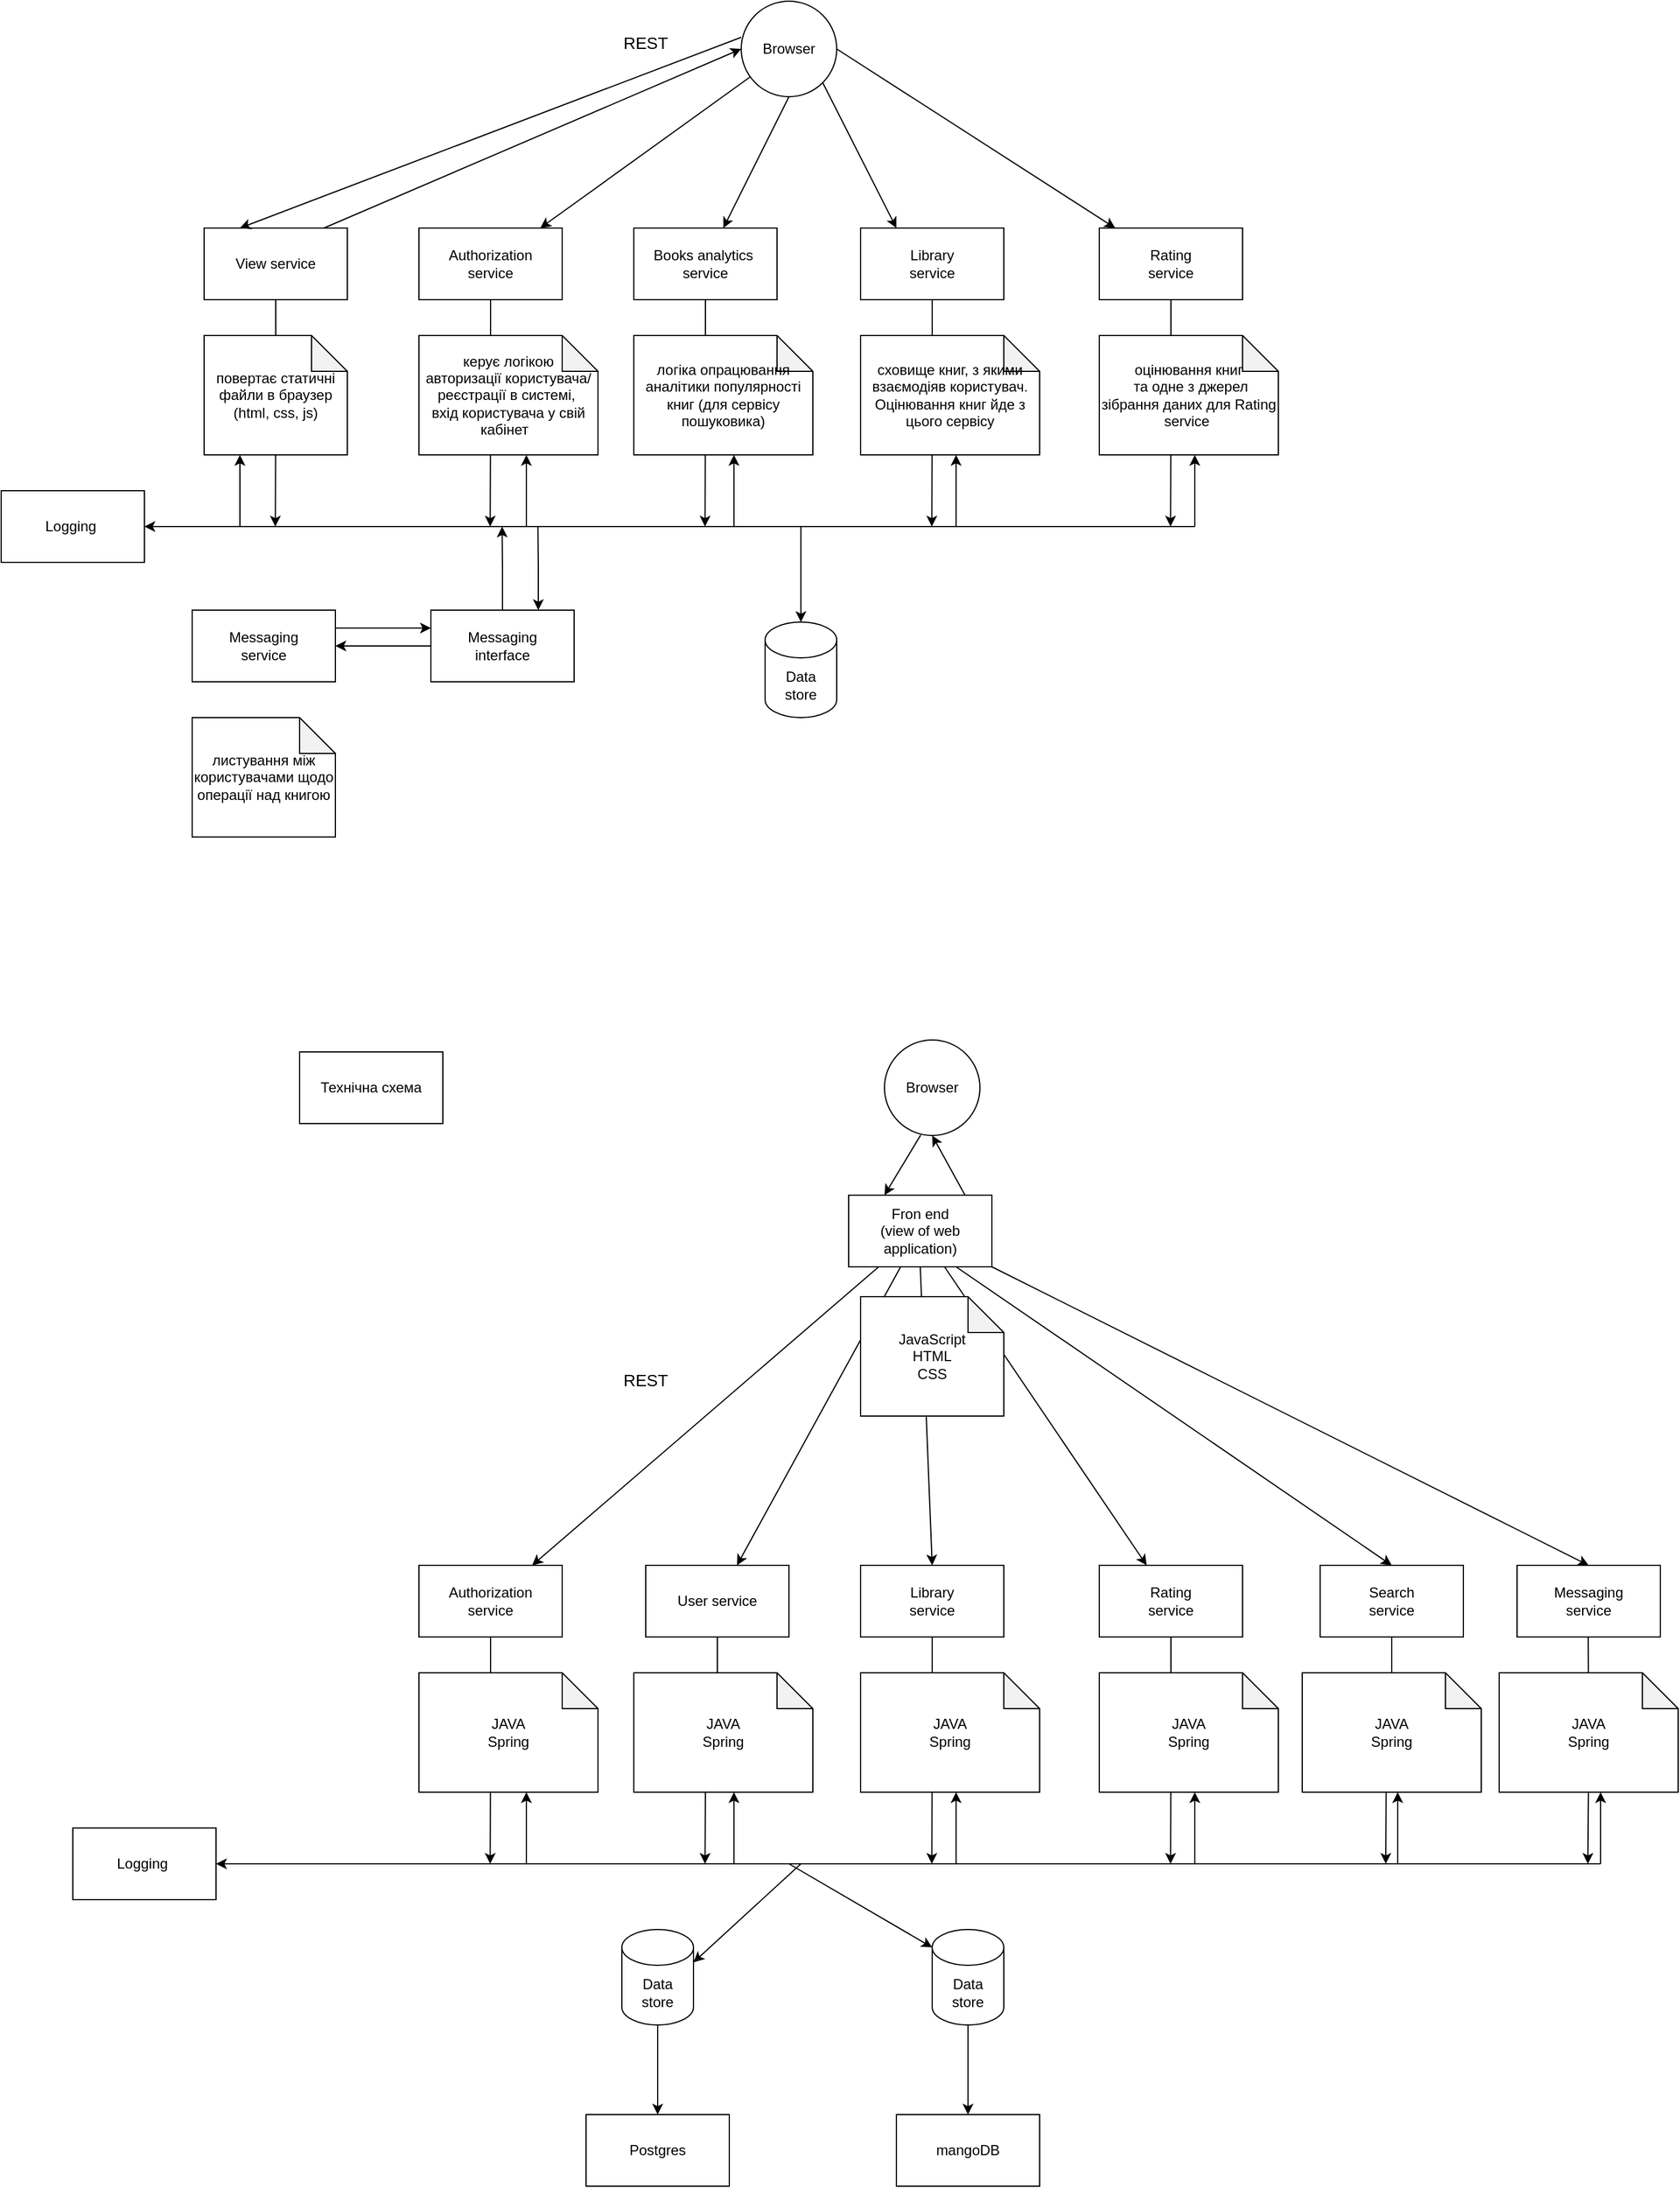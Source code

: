 <mxfile version="22.1.16" type="github">
  <diagram name="Page-1" id="GJx7aqCc3YLOl576Z9mc">
    <mxGraphModel dx="1449" dy="2051" grid="1" gridSize="10" guides="1" tooltips="1" connect="1" arrows="1" fold="1" page="1" pageScale="1" pageWidth="850" pageHeight="1100" math="0" shadow="0">
      <root>
        <mxCell id="0" />
        <mxCell id="1" parent="0" />
        <mxCell id="oXNcu96SMt2CY3mdLOwg-28" style="rounded=0;orthogonalLoop=1;jettySize=auto;html=1;entryX=0;entryY=0.5;entryDx=0;entryDy=0;exitX=0.817;exitY=0.017;exitDx=0;exitDy=0;exitPerimeter=0;" parent="1" source="oXNcu96SMt2CY3mdLOwg-1" target="oXNcu96SMt2CY3mdLOwg-18" edge="1">
          <mxGeometry relative="1" as="geometry" />
        </mxCell>
        <mxCell id="oXNcu96SMt2CY3mdLOwg-31" style="edgeStyle=orthogonalEdgeStyle;rounded=0;orthogonalLoop=1;jettySize=auto;html=1;exitX=0.5;exitY=1;exitDx=0;exitDy=0;" parent="1" source="oXNcu96SMt2CY3mdLOwg-1" edge="1">
          <mxGeometry relative="1" as="geometry">
            <mxPoint x="239.667" y="370" as="targetPoint" />
          </mxGeometry>
        </mxCell>
        <mxCell id="oXNcu96SMt2CY3mdLOwg-1" value="View service" style="rounded=0;whiteSpace=wrap;html=1;" parent="1" vertex="1">
          <mxGeometry x="180" y="120" width="120" height="60" as="geometry" />
        </mxCell>
        <mxCell id="oXNcu96SMt2CY3mdLOwg-3" value="повертає статичні файли в браузер (html, css, js)" style="shape=note;whiteSpace=wrap;html=1;backgroundOutline=1;darkOpacity=0.05;" parent="1" vertex="1">
          <mxGeometry x="180" y="210" width="120" height="100" as="geometry" />
        </mxCell>
        <mxCell id="oXNcu96SMt2CY3mdLOwg-32" style="edgeStyle=orthogonalEdgeStyle;rounded=0;orthogonalLoop=1;jettySize=auto;html=1;exitX=0.5;exitY=1;exitDx=0;exitDy=0;" parent="1" source="oXNcu96SMt2CY3mdLOwg-4" edge="1">
          <mxGeometry relative="1" as="geometry">
            <mxPoint x="419.667" y="370" as="targetPoint" />
          </mxGeometry>
        </mxCell>
        <mxCell id="oXNcu96SMt2CY3mdLOwg-4" value="Authorization &lt;br&gt;service" style="rounded=0;whiteSpace=wrap;html=1;" parent="1" vertex="1">
          <mxGeometry x="360" y="120" width="120" height="60" as="geometry" />
        </mxCell>
        <mxCell id="oXNcu96SMt2CY3mdLOwg-5" value="керує логікою &lt;br&gt;авторизації користувача/реєстрації в системі,&amp;nbsp;&lt;br&gt;вхід користувача у свій кабінет&amp;nbsp;&amp;nbsp;" style="shape=note;whiteSpace=wrap;html=1;backgroundOutline=1;darkOpacity=0.05;" parent="1" vertex="1">
          <mxGeometry x="360" y="210" width="150" height="100" as="geometry" />
        </mxCell>
        <mxCell id="oXNcu96SMt2CY3mdLOwg-33" style="edgeStyle=orthogonalEdgeStyle;rounded=0;orthogonalLoop=1;jettySize=auto;html=1;exitX=0.5;exitY=1;exitDx=0;exitDy=0;" parent="1" source="oXNcu96SMt2CY3mdLOwg-6" edge="1">
          <mxGeometry relative="1" as="geometry">
            <mxPoint x="599.667" y="370" as="targetPoint" />
          </mxGeometry>
        </mxCell>
        <mxCell id="oXNcu96SMt2CY3mdLOwg-6" value="Books analytics&amp;nbsp;&lt;br&gt;service" style="rounded=0;whiteSpace=wrap;html=1;" parent="1" vertex="1">
          <mxGeometry x="540" y="120" width="120" height="60" as="geometry" />
        </mxCell>
        <mxCell id="oXNcu96SMt2CY3mdLOwg-7" value="логіка опрацювання аналітики популярності книг (для сервісу пошуковика)" style="shape=note;whiteSpace=wrap;html=1;backgroundOutline=1;darkOpacity=0.05;" parent="1" vertex="1">
          <mxGeometry x="540" y="210" width="150" height="100" as="geometry" />
        </mxCell>
        <mxCell id="oXNcu96SMt2CY3mdLOwg-34" style="edgeStyle=orthogonalEdgeStyle;rounded=0;orthogonalLoop=1;jettySize=auto;html=1;exitX=0.5;exitY=1;exitDx=0;exitDy=0;" parent="1" source="oXNcu96SMt2CY3mdLOwg-8" edge="1">
          <mxGeometry relative="1" as="geometry">
            <mxPoint x="789.667" y="370" as="targetPoint" />
          </mxGeometry>
        </mxCell>
        <mxCell id="oXNcu96SMt2CY3mdLOwg-8" value="Library &lt;br&gt;service" style="rounded=0;whiteSpace=wrap;html=1;" parent="1" vertex="1">
          <mxGeometry x="730" y="120" width="120" height="60" as="geometry" />
        </mxCell>
        <mxCell id="oXNcu96SMt2CY3mdLOwg-9" value="сховище книг, з якими взаємодіяв користувач. Оцінювання книг йде з цього сервісу" style="shape=note;whiteSpace=wrap;html=1;backgroundOutline=1;darkOpacity=0.05;" parent="1" vertex="1">
          <mxGeometry x="730" y="210" width="150" height="100" as="geometry" />
        </mxCell>
        <mxCell id="oXNcu96SMt2CY3mdLOwg-35" style="edgeStyle=orthogonalEdgeStyle;rounded=0;orthogonalLoop=1;jettySize=auto;html=1;exitX=0.5;exitY=1;exitDx=0;exitDy=0;" parent="1" source="oXNcu96SMt2CY3mdLOwg-10" edge="1">
          <mxGeometry relative="1" as="geometry">
            <mxPoint x="989.667" y="370" as="targetPoint" />
          </mxGeometry>
        </mxCell>
        <mxCell id="oXNcu96SMt2CY3mdLOwg-10" value="Rating&lt;br&gt;service" style="rounded=0;whiteSpace=wrap;html=1;" parent="1" vertex="1">
          <mxGeometry x="930" y="120" width="120" height="60" as="geometry" />
        </mxCell>
        <mxCell id="oXNcu96SMt2CY3mdLOwg-11" value="оцінювання книг&lt;br&gt;&amp;nbsp;та одне з джерел зібрання даних для Rating service&amp;nbsp;" style="shape=note;whiteSpace=wrap;html=1;backgroundOutline=1;darkOpacity=0.05;" parent="1" vertex="1">
          <mxGeometry x="930" y="210" width="150" height="100" as="geometry" />
        </mxCell>
        <mxCell id="oXNcu96SMt2CY3mdLOwg-37" style="edgeStyle=orthogonalEdgeStyle;rounded=0;orthogonalLoop=1;jettySize=auto;html=1;exitX=1;exitY=0.25;exitDx=0;exitDy=0;entryX=0;entryY=0.25;entryDx=0;entryDy=0;" parent="1" source="oXNcu96SMt2CY3mdLOwg-12" target="oXNcu96SMt2CY3mdLOwg-26" edge="1">
          <mxGeometry relative="1" as="geometry" />
        </mxCell>
        <mxCell id="oXNcu96SMt2CY3mdLOwg-12" value="Messaging &lt;br&gt;service" style="rounded=0;whiteSpace=wrap;html=1;" parent="1" vertex="1">
          <mxGeometry x="170" y="440" width="120" height="60" as="geometry" />
        </mxCell>
        <mxCell id="oXNcu96SMt2CY3mdLOwg-13" value="листування між користувачами щодо операції над книгою" style="shape=note;whiteSpace=wrap;html=1;backgroundOutline=1;darkOpacity=0.05;" parent="1" vertex="1">
          <mxGeometry x="170" y="530" width="120" height="100" as="geometry" />
        </mxCell>
        <mxCell id="oXNcu96SMt2CY3mdLOwg-15" value="Data &lt;br&gt;store" style="shape=cylinder3;whiteSpace=wrap;html=1;boundedLbl=1;backgroundOutline=1;size=15;" parent="1" vertex="1">
          <mxGeometry x="650" y="450" width="60" height="80" as="geometry" />
        </mxCell>
        <mxCell id="oXNcu96SMt2CY3mdLOwg-16" value="Logging&amp;nbsp;" style="rounded=0;whiteSpace=wrap;html=1;" parent="1" vertex="1">
          <mxGeometry x="10" y="340" width="120" height="60" as="geometry" />
        </mxCell>
        <mxCell id="oXNcu96SMt2CY3mdLOwg-20" style="rounded=0;orthogonalLoop=1;jettySize=auto;html=1;entryX=0.25;entryY=0;entryDx=0;entryDy=0;exitX=0;exitY=0.378;exitDx=0;exitDy=0;exitPerimeter=0;" parent="1" source="oXNcu96SMt2CY3mdLOwg-18" target="oXNcu96SMt2CY3mdLOwg-1" edge="1">
          <mxGeometry relative="1" as="geometry" />
        </mxCell>
        <mxCell id="oXNcu96SMt2CY3mdLOwg-21" style="rounded=0;orthogonalLoop=1;jettySize=auto;html=1;" parent="1" source="oXNcu96SMt2CY3mdLOwg-18" target="oXNcu96SMt2CY3mdLOwg-4" edge="1">
          <mxGeometry relative="1" as="geometry" />
        </mxCell>
        <mxCell id="oXNcu96SMt2CY3mdLOwg-22" style="rounded=0;orthogonalLoop=1;jettySize=auto;html=1;exitX=0.5;exitY=1;exitDx=0;exitDy=0;" parent="1" source="oXNcu96SMt2CY3mdLOwg-18" target="oXNcu96SMt2CY3mdLOwg-6" edge="1">
          <mxGeometry relative="1" as="geometry" />
        </mxCell>
        <mxCell id="oXNcu96SMt2CY3mdLOwg-23" style="rounded=0;orthogonalLoop=1;jettySize=auto;html=1;exitX=1;exitY=1;exitDx=0;exitDy=0;entryX=0.25;entryY=0;entryDx=0;entryDy=0;" parent="1" source="oXNcu96SMt2CY3mdLOwg-18" target="oXNcu96SMt2CY3mdLOwg-8" edge="1">
          <mxGeometry relative="1" as="geometry" />
        </mxCell>
        <mxCell id="oXNcu96SMt2CY3mdLOwg-24" style="rounded=0;orthogonalLoop=1;jettySize=auto;html=1;exitX=1;exitY=0.5;exitDx=0;exitDy=0;" parent="1" source="oXNcu96SMt2CY3mdLOwg-18" target="oXNcu96SMt2CY3mdLOwg-10" edge="1">
          <mxGeometry relative="1" as="geometry" />
        </mxCell>
        <mxCell id="oXNcu96SMt2CY3mdLOwg-18" value="Browser" style="ellipse;whiteSpace=wrap;html=1;aspect=fixed;" parent="1" vertex="1">
          <mxGeometry x="630" y="-70" width="80" height="80" as="geometry" />
        </mxCell>
        <mxCell id="oXNcu96SMt2CY3mdLOwg-27" style="edgeStyle=orthogonalEdgeStyle;rounded=0;orthogonalLoop=1;jettySize=auto;html=1;" parent="1" source="oXNcu96SMt2CY3mdLOwg-26" target="oXNcu96SMt2CY3mdLOwg-12" edge="1">
          <mxGeometry relative="1" as="geometry" />
        </mxCell>
        <mxCell id="oXNcu96SMt2CY3mdLOwg-36" style="edgeStyle=orthogonalEdgeStyle;rounded=0;orthogonalLoop=1;jettySize=auto;html=1;exitX=0.5;exitY=0;exitDx=0;exitDy=0;" parent="1" source="oXNcu96SMt2CY3mdLOwg-26" edge="1">
          <mxGeometry relative="1" as="geometry">
            <mxPoint x="429.667" y="370" as="targetPoint" />
          </mxGeometry>
        </mxCell>
        <mxCell id="oXNcu96SMt2CY3mdLOwg-38" style="edgeStyle=orthogonalEdgeStyle;rounded=0;orthogonalLoop=1;jettySize=auto;html=1;exitX=0.75;exitY=0;exitDx=0;exitDy=0;startArrow=classic;startFill=1;endArrow=none;endFill=0;" parent="1" source="oXNcu96SMt2CY3mdLOwg-26" edge="1">
          <mxGeometry relative="1" as="geometry">
            <mxPoint x="459.667" y="370" as="targetPoint" />
          </mxGeometry>
        </mxCell>
        <mxCell id="oXNcu96SMt2CY3mdLOwg-26" value="Messaging &lt;br&gt;interface" style="rounded=0;whiteSpace=wrap;html=1;" parent="1" vertex="1">
          <mxGeometry x="370" y="440" width="120" height="60" as="geometry" />
        </mxCell>
        <mxCell id="oXNcu96SMt2CY3mdLOwg-29" value="&lt;font style=&quot;font-size: 14px;&quot;&gt;REST&lt;/font&gt;" style="text;html=1;strokeColor=none;fillColor=none;align=center;verticalAlign=middle;whiteSpace=wrap;rounded=0;" parent="1" vertex="1">
          <mxGeometry x="520" y="-50" width="60" height="30" as="geometry" />
        </mxCell>
        <mxCell id="oXNcu96SMt2CY3mdLOwg-30" value="" style="endArrow=none;html=1;rounded=0;" parent="1" edge="1">
          <mxGeometry width="50" height="50" relative="1" as="geometry">
            <mxPoint x="210" y="370" as="sourcePoint" />
            <mxPoint x="1010" y="370" as="targetPoint" />
          </mxGeometry>
        </mxCell>
        <mxCell id="oXNcu96SMt2CY3mdLOwg-39" value="" style="endArrow=classic;html=1;rounded=0;" parent="1" edge="1">
          <mxGeometry width="50" height="50" relative="1" as="geometry">
            <mxPoint x="210" y="370" as="sourcePoint" />
            <mxPoint x="210" y="310" as="targetPoint" />
          </mxGeometry>
        </mxCell>
        <mxCell id="oXNcu96SMt2CY3mdLOwg-40" value="" style="endArrow=classic;html=1;rounded=0;" parent="1" edge="1">
          <mxGeometry width="50" height="50" relative="1" as="geometry">
            <mxPoint x="450" y="370" as="sourcePoint" />
            <mxPoint x="450" y="310" as="targetPoint" />
          </mxGeometry>
        </mxCell>
        <mxCell id="oXNcu96SMt2CY3mdLOwg-41" value="" style="endArrow=classic;html=1;rounded=0;" parent="1" edge="1">
          <mxGeometry width="50" height="50" relative="1" as="geometry">
            <mxPoint x="623.89" y="370" as="sourcePoint" />
            <mxPoint x="623.89" y="310" as="targetPoint" />
          </mxGeometry>
        </mxCell>
        <mxCell id="oXNcu96SMt2CY3mdLOwg-42" value="" style="endArrow=classic;html=1;rounded=0;" parent="1" edge="1">
          <mxGeometry width="50" height="50" relative="1" as="geometry">
            <mxPoint x="810" y="370" as="sourcePoint" />
            <mxPoint x="810" y="310" as="targetPoint" />
          </mxGeometry>
        </mxCell>
        <mxCell id="oXNcu96SMt2CY3mdLOwg-43" value="" style="endArrow=classic;html=1;rounded=0;" parent="1" edge="1">
          <mxGeometry width="50" height="50" relative="1" as="geometry">
            <mxPoint x="1010" y="370" as="sourcePoint" />
            <mxPoint x="1010" y="310" as="targetPoint" />
          </mxGeometry>
        </mxCell>
        <mxCell id="oXNcu96SMt2CY3mdLOwg-45" value="" style="endArrow=classic;html=1;rounded=0;" parent="1" edge="1">
          <mxGeometry width="50" height="50" relative="1" as="geometry">
            <mxPoint x="210" y="370" as="sourcePoint" />
            <mxPoint x="130" y="370" as="targetPoint" />
          </mxGeometry>
        </mxCell>
        <mxCell id="oXNcu96SMt2CY3mdLOwg-46" value="" style="endArrow=classic;html=1;rounded=0;" parent="1" edge="1">
          <mxGeometry width="50" height="50" relative="1" as="geometry">
            <mxPoint x="680" y="370" as="sourcePoint" />
            <mxPoint x="680" y="450" as="targetPoint" />
          </mxGeometry>
        </mxCell>
        <mxCell id="54RWi3GxyA712Erpz5ya-1" style="rounded=0;orthogonalLoop=1;jettySize=auto;html=1;entryX=0.5;entryY=1;entryDx=0;entryDy=0;exitX=0.817;exitY=0.017;exitDx=0;exitDy=0;exitPerimeter=0;" edge="1" parent="1" source="54RWi3GxyA712Erpz5ya-3" target="54RWi3GxyA712Erpz5ya-27">
          <mxGeometry relative="1" as="geometry" />
        </mxCell>
        <mxCell id="54RWi3GxyA712Erpz5ya-3" value="Fron end&lt;br&gt;(view of web application)" style="rounded=0;whiteSpace=wrap;html=1;" vertex="1" parent="1">
          <mxGeometry x="720" y="930" width="120" height="60" as="geometry" />
        </mxCell>
        <mxCell id="54RWi3GxyA712Erpz5ya-5" style="edgeStyle=orthogonalEdgeStyle;rounded=0;orthogonalLoop=1;jettySize=auto;html=1;exitX=0.5;exitY=1;exitDx=0;exitDy=0;" edge="1" parent="1" source="54RWi3GxyA712Erpz5ya-6">
          <mxGeometry relative="1" as="geometry">
            <mxPoint x="419.667" y="1490" as="targetPoint" />
          </mxGeometry>
        </mxCell>
        <mxCell id="54RWi3GxyA712Erpz5ya-6" value="Authorization &lt;br&gt;service" style="rounded=0;whiteSpace=wrap;html=1;" vertex="1" parent="1">
          <mxGeometry x="360" y="1240" width="120" height="60" as="geometry" />
        </mxCell>
        <mxCell id="54RWi3GxyA712Erpz5ya-7" value="JAVA&lt;br&gt;Spring" style="shape=note;whiteSpace=wrap;html=1;backgroundOutline=1;darkOpacity=0.05;" vertex="1" parent="1">
          <mxGeometry x="360" y="1330" width="150" height="100" as="geometry" />
        </mxCell>
        <mxCell id="54RWi3GxyA712Erpz5ya-8" style="edgeStyle=orthogonalEdgeStyle;rounded=0;orthogonalLoop=1;jettySize=auto;html=1;exitX=0.5;exitY=1;exitDx=0;exitDy=0;" edge="1" parent="1" source="54RWi3GxyA712Erpz5ya-9">
          <mxGeometry relative="1" as="geometry">
            <mxPoint x="599.667" y="1490" as="targetPoint" />
          </mxGeometry>
        </mxCell>
        <mxCell id="54RWi3GxyA712Erpz5ya-10" value="JAVA&lt;br style=&quot;border-color: var(--border-color);&quot;&gt;Spring" style="shape=note;whiteSpace=wrap;html=1;backgroundOutline=1;darkOpacity=0.05;" vertex="1" parent="1">
          <mxGeometry x="540" y="1330" width="150" height="100" as="geometry" />
        </mxCell>
        <mxCell id="54RWi3GxyA712Erpz5ya-11" style="edgeStyle=orthogonalEdgeStyle;rounded=0;orthogonalLoop=1;jettySize=auto;html=1;exitX=0.5;exitY=1;exitDx=0;exitDy=0;" edge="1" parent="1" source="54RWi3GxyA712Erpz5ya-12">
          <mxGeometry relative="1" as="geometry">
            <mxPoint x="789.667" y="1490" as="targetPoint" />
          </mxGeometry>
        </mxCell>
        <mxCell id="54RWi3GxyA712Erpz5ya-12" value="Library &lt;br&gt;service" style="rounded=0;whiteSpace=wrap;html=1;" vertex="1" parent="1">
          <mxGeometry x="730" y="1240" width="120" height="60" as="geometry" />
        </mxCell>
        <mxCell id="54RWi3GxyA712Erpz5ya-13" value="JAVA&lt;br style=&quot;border-color: var(--border-color);&quot;&gt;Spring" style="shape=note;whiteSpace=wrap;html=1;backgroundOutline=1;darkOpacity=0.05;" vertex="1" parent="1">
          <mxGeometry x="730" y="1330" width="150" height="100" as="geometry" />
        </mxCell>
        <mxCell id="54RWi3GxyA712Erpz5ya-14" style="edgeStyle=orthogonalEdgeStyle;rounded=0;orthogonalLoop=1;jettySize=auto;html=1;exitX=0.5;exitY=1;exitDx=0;exitDy=0;" edge="1" parent="1" source="54RWi3GxyA712Erpz5ya-15">
          <mxGeometry relative="1" as="geometry">
            <mxPoint x="989.667" y="1490" as="targetPoint" />
          </mxGeometry>
        </mxCell>
        <mxCell id="54RWi3GxyA712Erpz5ya-15" value="Rating&lt;br&gt;service" style="rounded=0;whiteSpace=wrap;html=1;" vertex="1" parent="1">
          <mxGeometry x="930" y="1240" width="120" height="60" as="geometry" />
        </mxCell>
        <mxCell id="54RWi3GxyA712Erpz5ya-16" value="JAVA&lt;br style=&quot;border-color: var(--border-color);&quot;&gt;Spring" style="shape=note;whiteSpace=wrap;html=1;backgroundOutline=1;darkOpacity=0.05;" vertex="1" parent="1">
          <mxGeometry x="930" y="1330" width="150" height="100" as="geometry" />
        </mxCell>
        <mxCell id="54RWi3GxyA712Erpz5ya-47" value="" style="edgeStyle=orthogonalEdgeStyle;rounded=0;orthogonalLoop=1;jettySize=auto;html=1;" edge="1" parent="1" source="54RWi3GxyA712Erpz5ya-20" target="54RWi3GxyA712Erpz5ya-46">
          <mxGeometry relative="1" as="geometry" />
        </mxCell>
        <mxCell id="54RWi3GxyA712Erpz5ya-20" value="Data &lt;br&gt;store" style="shape=cylinder3;whiteSpace=wrap;html=1;boundedLbl=1;backgroundOutline=1;size=15;" vertex="1" parent="1">
          <mxGeometry x="530" y="1545" width="60" height="80" as="geometry" />
        </mxCell>
        <mxCell id="54RWi3GxyA712Erpz5ya-21" value="Logging&amp;nbsp;" style="rounded=0;whiteSpace=wrap;html=1;" vertex="1" parent="1">
          <mxGeometry x="70" y="1460" width="120" height="60" as="geometry" />
        </mxCell>
        <mxCell id="54RWi3GxyA712Erpz5ya-22" style="rounded=0;orthogonalLoop=1;jettySize=auto;html=1;entryX=0.25;entryY=0;entryDx=0;entryDy=0;exitX=0.379;exitY=0.996;exitDx=0;exitDy=0;exitPerimeter=0;" edge="1" parent="1" source="54RWi3GxyA712Erpz5ya-27" target="54RWi3GxyA712Erpz5ya-3">
          <mxGeometry relative="1" as="geometry" />
        </mxCell>
        <mxCell id="54RWi3GxyA712Erpz5ya-23" style="rounded=0;orthogonalLoop=1;jettySize=auto;html=1;" edge="1" parent="1" source="54RWi3GxyA712Erpz5ya-3" target="54RWi3GxyA712Erpz5ya-6">
          <mxGeometry relative="1" as="geometry" />
        </mxCell>
        <mxCell id="54RWi3GxyA712Erpz5ya-24" style="rounded=0;orthogonalLoop=1;jettySize=auto;html=1;" edge="1" parent="1" source="54RWi3GxyA712Erpz5ya-3" target="54RWi3GxyA712Erpz5ya-9">
          <mxGeometry relative="1" as="geometry" />
        </mxCell>
        <mxCell id="54RWi3GxyA712Erpz5ya-25" style="rounded=0;orthogonalLoop=1;jettySize=auto;html=1;exitX=0.5;exitY=1;exitDx=0;exitDy=0;entryX=0.5;entryY=0;entryDx=0;entryDy=0;" edge="1" parent="1" source="54RWi3GxyA712Erpz5ya-3" target="54RWi3GxyA712Erpz5ya-12">
          <mxGeometry relative="1" as="geometry" />
        </mxCell>
        <mxCell id="54RWi3GxyA712Erpz5ya-26" style="rounded=0;orthogonalLoop=1;jettySize=auto;html=1;" edge="1" parent="1" source="54RWi3GxyA712Erpz5ya-3" target="54RWi3GxyA712Erpz5ya-15">
          <mxGeometry relative="1" as="geometry" />
        </mxCell>
        <mxCell id="54RWi3GxyA712Erpz5ya-27" value="Browser" style="ellipse;whiteSpace=wrap;html=1;aspect=fixed;" vertex="1" parent="1">
          <mxGeometry x="750" y="800" width="80" height="80" as="geometry" />
        </mxCell>
        <mxCell id="54RWi3GxyA712Erpz5ya-32" value="&lt;font style=&quot;font-size: 14px;&quot;&gt;REST&lt;/font&gt;" style="text;html=1;strokeColor=none;fillColor=none;align=center;verticalAlign=middle;whiteSpace=wrap;rounded=0;" vertex="1" parent="1">
          <mxGeometry x="520" y="1070" width="60" height="30" as="geometry" />
        </mxCell>
        <mxCell id="54RWi3GxyA712Erpz5ya-33" value="" style="endArrow=none;html=1;rounded=0;" edge="1" parent="1">
          <mxGeometry width="50" height="50" relative="1" as="geometry">
            <mxPoint x="210" y="1490" as="sourcePoint" />
            <mxPoint x="1350" y="1490" as="targetPoint" />
          </mxGeometry>
        </mxCell>
        <mxCell id="54RWi3GxyA712Erpz5ya-35" value="" style="endArrow=classic;html=1;rounded=0;" edge="1" parent="1">
          <mxGeometry width="50" height="50" relative="1" as="geometry">
            <mxPoint x="450" y="1490" as="sourcePoint" />
            <mxPoint x="450" y="1430" as="targetPoint" />
          </mxGeometry>
        </mxCell>
        <mxCell id="54RWi3GxyA712Erpz5ya-36" value="" style="endArrow=classic;html=1;rounded=0;" edge="1" parent="1">
          <mxGeometry width="50" height="50" relative="1" as="geometry">
            <mxPoint x="623.89" y="1490" as="sourcePoint" />
            <mxPoint x="623.89" y="1430" as="targetPoint" />
          </mxGeometry>
        </mxCell>
        <mxCell id="54RWi3GxyA712Erpz5ya-37" value="" style="endArrow=classic;html=1;rounded=0;" edge="1" parent="1">
          <mxGeometry width="50" height="50" relative="1" as="geometry">
            <mxPoint x="810" y="1490" as="sourcePoint" />
            <mxPoint x="810" y="1430" as="targetPoint" />
          </mxGeometry>
        </mxCell>
        <mxCell id="54RWi3GxyA712Erpz5ya-38" value="" style="endArrow=classic;html=1;rounded=0;" edge="1" parent="1">
          <mxGeometry width="50" height="50" relative="1" as="geometry">
            <mxPoint x="1010" y="1490" as="sourcePoint" />
            <mxPoint x="1010" y="1430" as="targetPoint" />
          </mxGeometry>
        </mxCell>
        <mxCell id="54RWi3GxyA712Erpz5ya-39" value="" style="endArrow=classic;html=1;rounded=0;" edge="1" parent="1">
          <mxGeometry width="50" height="50" relative="1" as="geometry">
            <mxPoint x="210" y="1490" as="sourcePoint" />
            <mxPoint x="190" y="1490" as="targetPoint" />
          </mxGeometry>
        </mxCell>
        <mxCell id="54RWi3GxyA712Erpz5ya-40" value="" style="endArrow=classic;html=1;rounded=0;entryX=1;entryY=0;entryDx=0;entryDy=27.5;entryPerimeter=0;" edge="1" parent="1" target="54RWi3GxyA712Erpz5ya-20">
          <mxGeometry width="50" height="50" relative="1" as="geometry">
            <mxPoint x="680" y="1490" as="sourcePoint" />
            <mxPoint x="680" y="1570" as="targetPoint" />
          </mxGeometry>
        </mxCell>
        <mxCell id="54RWi3GxyA712Erpz5ya-43" value="Технічна схема" style="rounded=0;whiteSpace=wrap;html=1;" vertex="1" parent="1">
          <mxGeometry x="260" y="810" width="120" height="60" as="geometry" />
        </mxCell>
        <mxCell id="54RWi3GxyA712Erpz5ya-44" value="mangoDB" style="whiteSpace=wrap;html=1;" vertex="1" parent="1">
          <mxGeometry x="760" y="1700" width="120" height="60" as="geometry" />
        </mxCell>
        <mxCell id="54RWi3GxyA712Erpz5ya-46" value="Postgres" style="whiteSpace=wrap;html=1;" vertex="1" parent="1">
          <mxGeometry x="500" y="1700" width="120" height="60" as="geometry" />
        </mxCell>
        <mxCell id="54RWi3GxyA712Erpz5ya-9" value="User service" style="rounded=0;whiteSpace=wrap;html=1;" vertex="1" parent="1">
          <mxGeometry x="550" y="1240" width="120" height="60" as="geometry" />
        </mxCell>
        <mxCell id="54RWi3GxyA712Erpz5ya-50" value="Messaging &lt;br&gt;service" style="rounded=0;whiteSpace=wrap;html=1;" vertex="1" parent="1">
          <mxGeometry x="1280" y="1240" width="120" height="60" as="geometry" />
        </mxCell>
        <mxCell id="54RWi3GxyA712Erpz5ya-54" style="edgeStyle=orthogonalEdgeStyle;rounded=0;orthogonalLoop=1;jettySize=auto;html=1;exitX=0.5;exitY=1;exitDx=0;exitDy=0;" edge="1" parent="1">
          <mxGeometry relative="1" as="geometry">
            <mxPoint x="1339.287" y="1490" as="targetPoint" />
            <mxPoint x="1339.62" y="1300" as="sourcePoint" />
          </mxGeometry>
        </mxCell>
        <mxCell id="54RWi3GxyA712Erpz5ya-52" value="JAVA&lt;br style=&quot;border-color: var(--border-color);&quot;&gt;Spring" style="shape=note;whiteSpace=wrap;html=1;backgroundOutline=1;darkOpacity=0.05;" vertex="1" parent="1">
          <mxGeometry x="1265" y="1330" width="150" height="100" as="geometry" />
        </mxCell>
        <mxCell id="54RWi3GxyA712Erpz5ya-56" value="" style="endArrow=classic;html=1;rounded=0;" edge="1" parent="1">
          <mxGeometry width="50" height="50" relative="1" as="geometry">
            <mxPoint x="1350" y="1490" as="sourcePoint" />
            <mxPoint x="1350" y="1430" as="targetPoint" />
          </mxGeometry>
        </mxCell>
        <mxCell id="54RWi3GxyA712Erpz5ya-59" value="" style="endArrow=classic;html=1;rounded=0;entryX=0;entryY=0;entryDx=0;entryDy=15;entryPerimeter=0;" edge="1" parent="1" target="54RWi3GxyA712Erpz5ya-61">
          <mxGeometry width="50" height="50" relative="1" as="geometry">
            <mxPoint x="670" y="1490" as="sourcePoint" />
            <mxPoint x="790" y="1560" as="targetPoint" />
          </mxGeometry>
        </mxCell>
        <mxCell id="54RWi3GxyA712Erpz5ya-60" value="" style="edgeStyle=orthogonalEdgeStyle;rounded=0;orthogonalLoop=1;jettySize=auto;html=1;entryX=0.5;entryY=0;entryDx=0;entryDy=0;" edge="1" parent="1" source="54RWi3GxyA712Erpz5ya-61" target="54RWi3GxyA712Erpz5ya-44">
          <mxGeometry relative="1" as="geometry">
            <mxPoint x="820" y="1695" as="targetPoint" />
          </mxGeometry>
        </mxCell>
        <mxCell id="54RWi3GxyA712Erpz5ya-61" value="Data &lt;br&gt;store" style="shape=cylinder3;whiteSpace=wrap;html=1;boundedLbl=1;backgroundOutline=1;size=15;" vertex="1" parent="1">
          <mxGeometry x="790" y="1545" width="60" height="80" as="geometry" />
        </mxCell>
        <mxCell id="54RWi3GxyA712Erpz5ya-65" style="rounded=0;orthogonalLoop=1;jettySize=auto;html=1;exitX=0.657;exitY=1.138;exitDx=0;exitDy=0;exitPerimeter=0;entryX=0.5;entryY=0;entryDx=0;entryDy=0;" edge="1" parent="1" target="54RWi3GxyA712Erpz5ya-50">
          <mxGeometry relative="1" as="geometry">
            <mxPoint x="840" y="990" as="sourcePoint" />
            <mxPoint x="1010" y="1232" as="targetPoint" />
          </mxGeometry>
        </mxCell>
        <mxCell id="54RWi3GxyA712Erpz5ya-4" value="JavaScript&lt;br&gt;HTML&lt;br&gt;CSS" style="shape=note;whiteSpace=wrap;html=1;backgroundOutline=1;darkOpacity=0.05;" vertex="1" parent="1">
          <mxGeometry x="730" y="1015" width="120" height="100" as="geometry" />
        </mxCell>
        <mxCell id="54RWi3GxyA712Erpz5ya-66" style="rounded=0;orthogonalLoop=1;jettySize=auto;html=1;exitX=0.657;exitY=1.138;exitDx=0;exitDy=0;exitPerimeter=0;entryX=0.5;entryY=0;entryDx=0;entryDy=0;" edge="1" parent="1" target="54RWi3GxyA712Erpz5ya-69">
          <mxGeometry relative="1" as="geometry">
            <mxPoint x="810" y="990" as="sourcePoint" />
            <mxPoint x="1140" y="1240" as="targetPoint" />
          </mxGeometry>
        </mxCell>
        <mxCell id="54RWi3GxyA712Erpz5ya-69" value="Search&lt;br&gt;service" style="rounded=0;whiteSpace=wrap;html=1;" vertex="1" parent="1">
          <mxGeometry x="1115" y="1240" width="120" height="60" as="geometry" />
        </mxCell>
        <mxCell id="54RWi3GxyA712Erpz5ya-72" value="" style="endArrow=classic;html=1;rounded=0;" edge="1" parent="1">
          <mxGeometry width="50" height="50" relative="1" as="geometry">
            <mxPoint x="1180" y="1490" as="sourcePoint" />
            <mxPoint x="1180" y="1430" as="targetPoint" />
          </mxGeometry>
        </mxCell>
        <mxCell id="54RWi3GxyA712Erpz5ya-74" style="edgeStyle=orthogonalEdgeStyle;rounded=0;orthogonalLoop=1;jettySize=auto;html=1;exitX=0.5;exitY=1;exitDx=0;exitDy=0;" edge="1" parent="1" source="54RWi3GxyA712Erpz5ya-69">
          <mxGeometry relative="1" as="geometry">
            <mxPoint x="1169.997" y="1490" as="targetPoint" />
            <mxPoint x="1170.33" y="1300" as="sourcePoint" />
          </mxGeometry>
        </mxCell>
        <mxCell id="54RWi3GxyA712Erpz5ya-70" value="JAVA&lt;br style=&quot;border-color: var(--border-color);&quot;&gt;Spring" style="shape=note;whiteSpace=wrap;html=1;backgroundOutline=1;darkOpacity=0.05;" vertex="1" parent="1">
          <mxGeometry x="1100" y="1330" width="150" height="100" as="geometry" />
        </mxCell>
      </root>
    </mxGraphModel>
  </diagram>
</mxfile>
